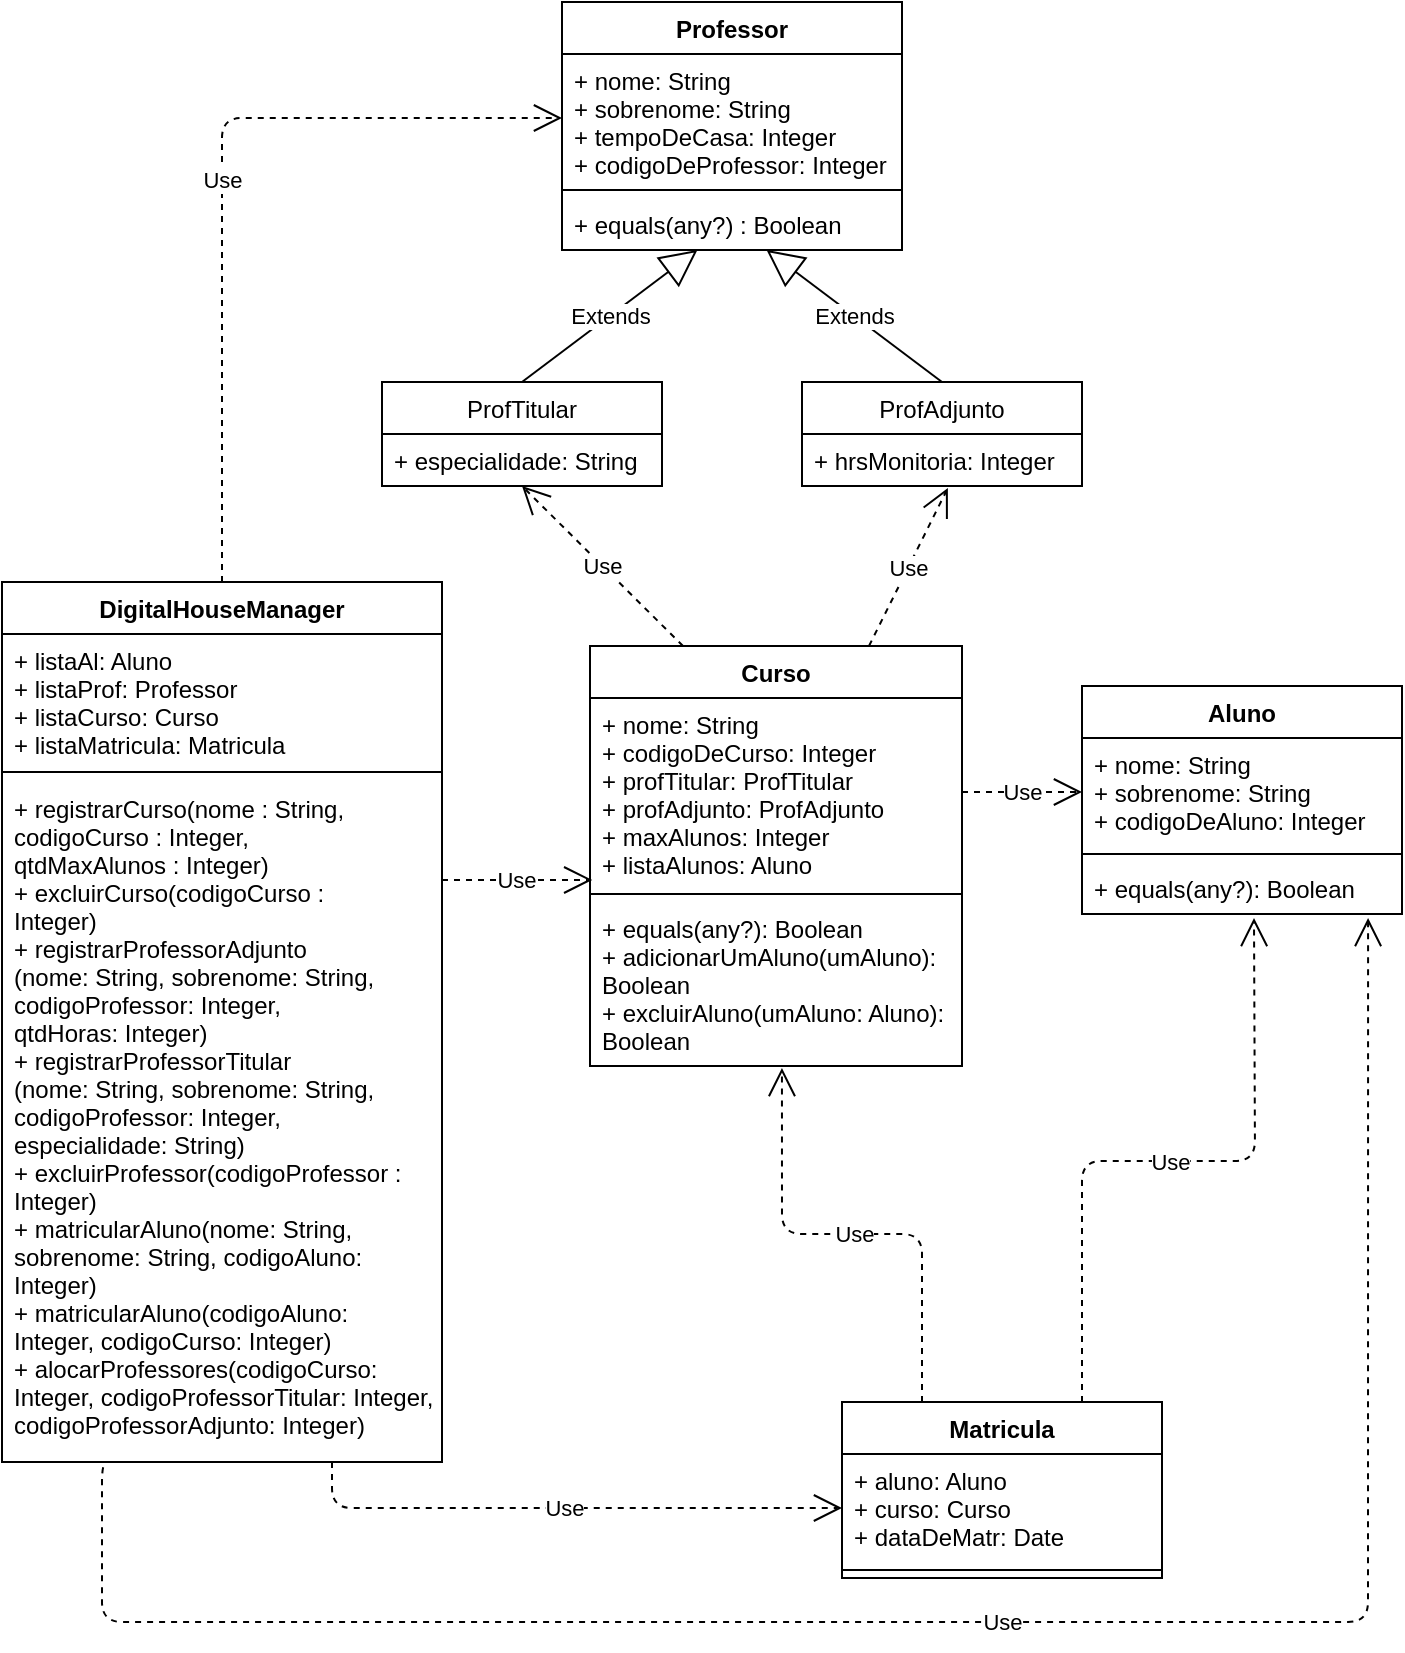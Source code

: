 <mxfile version="13.7.5" type="device"><diagram id="jfgvFl8_3uSusl3U_5JF" name="Page-1"><mxGraphModel dx="868" dy="433" grid="1" gridSize="10" guides="1" tooltips="1" connect="1" arrows="1" fold="1" page="1" pageScale="1" pageWidth="827" pageHeight="1169" math="0" shadow="0"><root><mxCell id="0"/><mxCell id="1" parent="0"/><mxCell id="T_KRJp2PCPthfg3AWI1L-1" value="Professor" style="swimlane;fontStyle=1;align=center;verticalAlign=top;childLayout=stackLayout;horizontal=1;startSize=26;horizontalStack=0;resizeParent=1;resizeParentMax=0;resizeLast=0;collapsible=1;marginBottom=0;" parent="1" vertex="1"><mxGeometry x="320" y="80" width="170" height="124" as="geometry"/></mxCell><mxCell id="T_KRJp2PCPthfg3AWI1L-2" value="+ nome: String&#10;+ sobrenome: String&#10;+ tempoDeCasa: Integer&#10;+ codigoDeProfessor: Integer" style="text;strokeColor=none;fillColor=none;align=left;verticalAlign=top;spacingLeft=4;spacingRight=4;overflow=hidden;rotatable=0;points=[[0,0.5],[1,0.5]];portConstraint=eastwest;" parent="T_KRJp2PCPthfg3AWI1L-1" vertex="1"><mxGeometry y="26" width="170" height="64" as="geometry"/></mxCell><mxCell id="T_KRJp2PCPthfg3AWI1L-3" value="" style="line;strokeWidth=1;fillColor=none;align=left;verticalAlign=middle;spacingTop=-1;spacingLeft=3;spacingRight=3;rotatable=0;labelPosition=right;points=[];portConstraint=eastwest;" parent="T_KRJp2PCPthfg3AWI1L-1" vertex="1"><mxGeometry y="90" width="170" height="8" as="geometry"/></mxCell><mxCell id="T_KRJp2PCPthfg3AWI1L-4" value="+ equals(any?) : Boolean" style="text;strokeColor=none;fillColor=none;align=left;verticalAlign=top;spacingLeft=4;spacingRight=4;overflow=hidden;rotatable=0;points=[[0,0.5],[1,0.5]];portConstraint=eastwest;" parent="T_KRJp2PCPthfg3AWI1L-1" vertex="1"><mxGeometry y="98" width="170" height="26" as="geometry"/></mxCell><mxCell id="Grdmdn2kO0zhjB0yxHhL-5" value="ProfAdjunto" style="swimlane;fontStyle=0;childLayout=stackLayout;horizontal=1;startSize=26;fillColor=none;horizontalStack=0;resizeParent=1;resizeParentMax=0;resizeLast=0;collapsible=1;marginBottom=0;" parent="1" vertex="1"><mxGeometry x="440" y="270" width="140" height="52" as="geometry"/></mxCell><mxCell id="Grdmdn2kO0zhjB0yxHhL-6" value="+ hrsMonitoria: Integer" style="text;strokeColor=none;fillColor=none;align=left;verticalAlign=top;spacingLeft=4;spacingRight=4;overflow=hidden;rotatable=0;points=[[0,0.5],[1,0.5]];portConstraint=eastwest;" parent="Grdmdn2kO0zhjB0yxHhL-5" vertex="1"><mxGeometry y="26" width="140" height="26" as="geometry"/></mxCell><mxCell id="Grdmdn2kO0zhjB0yxHhL-1" value="ProfTitular" style="swimlane;fontStyle=0;childLayout=stackLayout;horizontal=1;startSize=26;fillColor=none;horizontalStack=0;resizeParent=1;resizeParentMax=0;resizeLast=0;collapsible=1;marginBottom=0;" parent="1" vertex="1"><mxGeometry x="230" y="270" width="140" height="52" as="geometry"/></mxCell><mxCell id="Grdmdn2kO0zhjB0yxHhL-2" value="+ especialidade: String" style="text;strokeColor=none;fillColor=none;align=left;verticalAlign=top;spacingLeft=4;spacingRight=4;overflow=hidden;rotatable=0;points=[[0,0.5],[1,0.5]];portConstraint=eastwest;" parent="Grdmdn2kO0zhjB0yxHhL-1" vertex="1"><mxGeometry y="26" width="140" height="26" as="geometry"/></mxCell><mxCell id="Grdmdn2kO0zhjB0yxHhL-9" value="Extends" style="endArrow=block;endSize=16;endFill=0;html=1;exitX=0.5;exitY=0;exitDx=0;exitDy=0;" parent="1" source="Grdmdn2kO0zhjB0yxHhL-1" target="T_KRJp2PCPthfg3AWI1L-4" edge="1"><mxGeometry width="160" relative="1" as="geometry"><mxPoint x="330" y="250" as="sourcePoint"/><mxPoint x="490" y="250" as="targetPoint"/></mxGeometry></mxCell><mxCell id="Grdmdn2kO0zhjB0yxHhL-10" value="Extends" style="endArrow=block;endSize=16;endFill=0;html=1;exitX=0.5;exitY=0;exitDx=0;exitDy=0;" parent="1" source="Grdmdn2kO0zhjB0yxHhL-5" target="T_KRJp2PCPthfg3AWI1L-4" edge="1"><mxGeometry width="160" relative="1" as="geometry"><mxPoint x="310" y="280" as="sourcePoint"/><mxPoint x="397.722" y="214" as="targetPoint"/></mxGeometry></mxCell><mxCell id="Grdmdn2kO0zhjB0yxHhL-15" value="Curso" style="swimlane;fontStyle=1;align=center;verticalAlign=top;childLayout=stackLayout;horizontal=1;startSize=26;horizontalStack=0;resizeParent=1;resizeParentMax=0;resizeLast=0;collapsible=1;marginBottom=0;" parent="1" vertex="1"><mxGeometry x="334" y="402" width="186" height="210" as="geometry"/></mxCell><mxCell id="Grdmdn2kO0zhjB0yxHhL-16" value="+ nome: String&#10;+ codigoDeCurso: Integer&#10;+ profTitular: ProfTitular&#10;+ profAdjunto: ProfAdjunto&#10;+ maxAlunos: Integer&#10;+ listaAlunos: Aluno&#10;" style="text;strokeColor=none;fillColor=none;align=left;verticalAlign=top;spacingLeft=4;spacingRight=4;overflow=hidden;rotatable=0;points=[[0,0.5],[1,0.5]];portConstraint=eastwest;" parent="Grdmdn2kO0zhjB0yxHhL-15" vertex="1"><mxGeometry y="26" width="186" height="94" as="geometry"/></mxCell><mxCell id="Grdmdn2kO0zhjB0yxHhL-17" value="" style="line;strokeWidth=1;fillColor=none;align=left;verticalAlign=middle;spacingTop=-1;spacingLeft=3;spacingRight=3;rotatable=0;labelPosition=right;points=[];portConstraint=eastwest;" parent="Grdmdn2kO0zhjB0yxHhL-15" vertex="1"><mxGeometry y="120" width="186" height="8" as="geometry"/></mxCell><mxCell id="Grdmdn2kO0zhjB0yxHhL-18" value="+ equals(any?): Boolean&#10;+ adicionarUmAluno(umAluno):&#10;Boolean&#10;+ excluirAluno(umAluno: Aluno):&#10;Boolean" style="text;strokeColor=none;fillColor=none;align=left;verticalAlign=top;spacingLeft=4;spacingRight=4;overflow=hidden;rotatable=0;points=[[0,0.5],[1,0.5]];portConstraint=eastwest;" parent="Grdmdn2kO0zhjB0yxHhL-15" vertex="1"><mxGeometry y="128" width="186" height="82" as="geometry"/></mxCell><mxCell id="Grdmdn2kO0zhjB0yxHhL-23" value="Use" style="endArrow=open;endSize=12;dashed=1;html=1;entryX=0;entryY=0.5;entryDx=0;entryDy=0;exitX=1;exitY=0.5;exitDx=0;exitDy=0;" parent="1" source="Grdmdn2kO0zhjB0yxHhL-16" target="Grdmdn2kO0zhjB0yxHhL-20" edge="1"><mxGeometry width="160" relative="1" as="geometry"><mxPoint x="500" y="455" as="sourcePoint"/><mxPoint x="490" y="422" as="targetPoint"/></mxGeometry></mxCell><mxCell id="Grdmdn2kO0zhjB0yxHhL-19" value="Aluno" style="swimlane;fontStyle=1;align=center;verticalAlign=top;childLayout=stackLayout;horizontal=1;startSize=26;horizontalStack=0;resizeParent=1;resizeParentMax=0;resizeLast=0;collapsible=1;marginBottom=0;" parent="1" vertex="1"><mxGeometry x="580" y="422" width="160" height="114" as="geometry"/></mxCell><mxCell id="Grdmdn2kO0zhjB0yxHhL-20" value="+ nome: String&#10;+ sobrenome: String&#10;+ codigoDeAluno: Integer" style="text;strokeColor=none;fillColor=none;align=left;verticalAlign=top;spacingLeft=4;spacingRight=4;overflow=hidden;rotatable=0;points=[[0,0.5],[1,0.5]];portConstraint=eastwest;" parent="Grdmdn2kO0zhjB0yxHhL-19" vertex="1"><mxGeometry y="26" width="160" height="54" as="geometry"/></mxCell><mxCell id="Grdmdn2kO0zhjB0yxHhL-21" value="" style="line;strokeWidth=1;fillColor=none;align=left;verticalAlign=middle;spacingTop=-1;spacingLeft=3;spacingRight=3;rotatable=0;labelPosition=right;points=[];portConstraint=eastwest;" parent="Grdmdn2kO0zhjB0yxHhL-19" vertex="1"><mxGeometry y="80" width="160" height="8" as="geometry"/></mxCell><mxCell id="Grdmdn2kO0zhjB0yxHhL-22" value="+ equals(any?): Boolean" style="text;strokeColor=none;fillColor=none;align=left;verticalAlign=top;spacingLeft=4;spacingRight=4;overflow=hidden;rotatable=0;points=[[0,0.5],[1,0.5]];portConstraint=eastwest;" parent="Grdmdn2kO0zhjB0yxHhL-19" vertex="1"><mxGeometry y="88" width="160" height="26" as="geometry"/></mxCell><mxCell id="Grdmdn2kO0zhjB0yxHhL-24" value="Use" style="endArrow=open;endSize=12;dashed=1;html=1;entryX=0.521;entryY=1.038;entryDx=0;entryDy=0;exitX=0.75;exitY=0;exitDx=0;exitDy=0;entryPerimeter=0;" parent="1" source="Grdmdn2kO0zhjB0yxHhL-15" target="Grdmdn2kO0zhjB0yxHhL-6" edge="1"><mxGeometry width="160" relative="1" as="geometry"><mxPoint x="504" y="443" as="sourcePoint"/><mxPoint x="590" y="443" as="targetPoint"/></mxGeometry></mxCell><mxCell id="Grdmdn2kO0zhjB0yxHhL-25" value="Use" style="endArrow=open;endSize=12;dashed=1;html=1;entryX=0.5;entryY=1;entryDx=0;entryDy=0;exitX=0.25;exitY=0;exitDx=0;exitDy=0;entryPerimeter=0;" parent="1" source="Grdmdn2kO0zhjB0yxHhL-15" target="Grdmdn2kO0zhjB0yxHhL-2" edge="1"><mxGeometry width="160" relative="1" as="geometry"><mxPoint x="464" y="370" as="sourcePoint"/><mxPoint x="529.94" y="329.998" as="targetPoint"/></mxGeometry></mxCell><mxCell id="Grdmdn2kO0zhjB0yxHhL-31" value="Use" style="endArrow=open;endSize=12;dashed=1;html=1;exitX=0.75;exitY=0;exitDx=0;exitDy=0;edgeStyle=orthogonalEdgeStyle;" parent="1" source="Grdmdn2kO0zhjB0yxHhL-26" edge="1"><mxGeometry width="160" relative="1" as="geometry"><mxPoint x="510" y="650" as="sourcePoint"/><mxPoint x="666" y="538" as="targetPoint"/></mxGeometry></mxCell><mxCell id="FOMMNYkHv0Nw0QzsQLzY-6" value="Use" style="endArrow=open;endSize=12;dashed=1;html=1;exitX=0.5;exitY=0;exitDx=0;exitDy=0;entryX=0;entryY=0.5;entryDx=0;entryDy=0;edgeStyle=orthogonalEdgeStyle;" edge="1" parent="1" source="FOMMNYkHv0Nw0QzsQLzY-1" target="T_KRJp2PCPthfg3AWI1L-2"><mxGeometry width="160" relative="1" as="geometry"><mxPoint x="90" y="550" as="sourcePoint"/><mxPoint x="170" y="250" as="targetPoint"/></mxGeometry></mxCell><mxCell id="FOMMNYkHv0Nw0QzsQLzY-1" value="DigitalHouseManager" style="swimlane;fontStyle=1;align=center;verticalAlign=top;childLayout=stackLayout;horizontal=1;startSize=26;horizontalStack=0;resizeParent=1;resizeParentMax=0;resizeLast=0;collapsible=1;marginBottom=0;" vertex="1" parent="1"><mxGeometry x="40" y="370" width="220" height="440" as="geometry"/></mxCell><mxCell id="FOMMNYkHv0Nw0QzsQLzY-2" value="+ listaAl: Aluno&#10;+ listaProf: Professor&#10;+ listaCurso: Curso&#10;+ listaMatricula: Matricula" style="text;strokeColor=none;fillColor=none;align=left;verticalAlign=top;spacingLeft=4;spacingRight=4;overflow=hidden;rotatable=0;points=[[0,0.5],[1,0.5]];portConstraint=eastwest;" vertex="1" parent="FOMMNYkHv0Nw0QzsQLzY-1"><mxGeometry y="26" width="220" height="64" as="geometry"/></mxCell><mxCell id="FOMMNYkHv0Nw0QzsQLzY-3" value="" style="line;strokeWidth=1;fillColor=none;align=left;verticalAlign=middle;spacingTop=-1;spacingLeft=3;spacingRight=3;rotatable=0;labelPosition=right;points=[];portConstraint=eastwest;" vertex="1" parent="FOMMNYkHv0Nw0QzsQLzY-1"><mxGeometry y="90" width="220" height="10" as="geometry"/></mxCell><mxCell id="FOMMNYkHv0Nw0QzsQLzY-14" value="+ registrarCurso(nome : String, &#10;codigoCurso : Integer,&#10;qtdMaxAlunos : Integer)&#10;+ excluirCurso(codigoCurso :&#10;Integer)&#10;+ registrarProfessorAdjunto&#10;(nome: String, sobrenome: String,&#10;codigoProfessor: Integer,&#10;qtdHoras: Integer)&#10;+ registrarProfessorTitular&#10;(nome: String, sobrenome: String,&#10;codigoProfessor: Integer,&#10;especialidade: String)&#10;+ excluirProfessor(codigoProfessor :&#10;Integer)&#10;+ matricularAluno(nome: String,&#10;sobrenome: String, codigoAluno:&#10;Integer)&#10;+ matricularAluno(codigoAluno:&#10;Integer, codigoCurso: Integer)&#10;+ alocarProfessores(codigoCurso:&#10;Integer, codigoProfessorTitular: Integer,&#10;codigoProfessorAdjunto: Integer)" style="text;strokeColor=none;fillColor=none;align=left;verticalAlign=top;spacingLeft=4;spacingRight=4;overflow=hidden;rotatable=0;points=[[0,0.5],[1,0.5]];portConstraint=eastwest;" vertex="1" parent="FOMMNYkHv0Nw0QzsQLzY-1"><mxGeometry y="100" width="220" height="340" as="geometry"/></mxCell><mxCell id="FOMMNYkHv0Nw0QzsQLzY-9" value="Use" style="endArrow=open;endSize=12;dashed=1;html=1;exitX=0.25;exitY=1;exitDx=0;exitDy=0;entryX=0.894;entryY=1.077;entryDx=0;entryDy=0;entryPerimeter=0;edgeStyle=orthogonalEdgeStyle;" edge="1" parent="1" source="FOMMNYkHv0Nw0QzsQLzY-1" target="Grdmdn2kO0zhjB0yxHhL-22"><mxGeometry width="160" relative="1" as="geometry"><mxPoint x="270" y="400" as="sourcePoint"/><mxPoint x="430" y="400" as="targetPoint"/><Array as="points"><mxPoint x="90" y="890"/><mxPoint x="723" y="890"/></Array></mxGeometry></mxCell><mxCell id="FOMMNYkHv0Nw0QzsQLzY-10" value="Use" style="endArrow=open;endSize=12;dashed=1;html=1;exitX=0.75;exitY=1;exitDx=0;exitDy=0;entryX=0;entryY=0.5;entryDx=0;entryDy=0;edgeStyle=orthogonalEdgeStyle;" edge="1" parent="1" source="FOMMNYkHv0Nw0QzsQLzY-1" target="Grdmdn2kO0zhjB0yxHhL-27"><mxGeometry width="160" relative="1" as="geometry"><mxPoint x="270" y="660" as="sourcePoint"/><mxPoint x="430" y="660" as="targetPoint"/></mxGeometry></mxCell><mxCell id="FOMMNYkHv0Nw0QzsQLzY-11" value="Use" style="endArrow=open;endSize=12;dashed=1;html=1;entryX=0.006;entryY=0.968;entryDx=0;entryDy=0;entryPerimeter=0;" edge="1" parent="1" target="Grdmdn2kO0zhjB0yxHhL-16"><mxGeometry width="160" relative="1" as="geometry"><mxPoint x="260" y="519" as="sourcePoint"/><mxPoint x="430" y="660" as="targetPoint"/></mxGeometry></mxCell><mxCell id="FOMMNYkHv0Nw0QzsQLzY-12" value="Use" style="endArrow=open;endSize=12;dashed=1;html=1;exitX=0.25;exitY=0;exitDx=0;exitDy=0;entryX=0.516;entryY=1.012;entryDx=0;entryDy=0;entryPerimeter=0;edgeStyle=orthogonalEdgeStyle;" edge="1" parent="1" source="Grdmdn2kO0zhjB0yxHhL-26" target="Grdmdn2kO0zhjB0yxHhL-18"><mxGeometry width="160" relative="1" as="geometry"><mxPoint x="270" y="560" as="sourcePoint"/><mxPoint x="430" y="560" as="targetPoint"/></mxGeometry></mxCell><mxCell id="Grdmdn2kO0zhjB0yxHhL-26" value="Matricula" style="swimlane;fontStyle=1;align=center;verticalAlign=top;childLayout=stackLayout;horizontal=1;startSize=26;horizontalStack=0;resizeParent=1;resizeParentMax=0;resizeLast=0;collapsible=1;marginBottom=0;" parent="1" vertex="1"><mxGeometry x="460" y="780" width="160" height="88" as="geometry"/></mxCell><mxCell id="Grdmdn2kO0zhjB0yxHhL-27" value="+ aluno: Aluno&#10;+ curso: Curso&#10;+ dataDeMatr: Date" style="text;strokeColor=none;fillColor=none;align=left;verticalAlign=top;spacingLeft=4;spacingRight=4;overflow=hidden;rotatable=0;points=[[0,0.5],[1,0.5]];portConstraint=eastwest;" parent="Grdmdn2kO0zhjB0yxHhL-26" vertex="1"><mxGeometry y="26" width="160" height="54" as="geometry"/></mxCell><mxCell id="Grdmdn2kO0zhjB0yxHhL-28" value="" style="line;strokeWidth=1;fillColor=none;align=left;verticalAlign=middle;spacingTop=-1;spacingLeft=3;spacingRight=3;rotatable=0;labelPosition=right;points=[];portConstraint=eastwest;" parent="Grdmdn2kO0zhjB0yxHhL-26" vertex="1"><mxGeometry y="80" width="160" height="8" as="geometry"/></mxCell></root></mxGraphModel></diagram></mxfile>